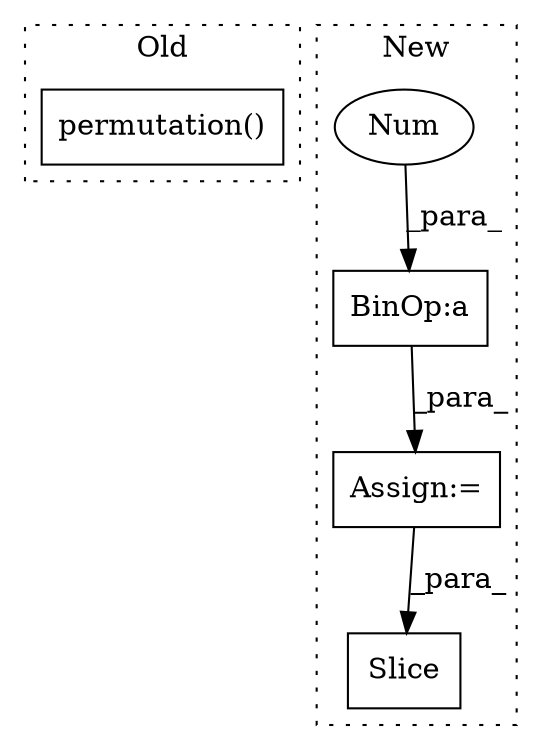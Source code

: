 digraph G {
subgraph cluster0 {
1 [label="permutation()" a="75" s="2895,2980" l="22,1" shape="box"];
label = "Old";
style="dotted";
}
subgraph cluster1 {
2 [label="Slice" a="80" s="3040" l="16" shape="box"];
3 [label="BinOp:a" a="82" s="2514" l="4" shape="box"];
4 [label="Num" a="76" s="2518" l="1" shape="ellipse"];
5 [label="Assign:=" a="68" s="2496" l="3" shape="box"];
label = "New";
style="dotted";
}
3 -> 5 [label="_para_"];
4 -> 3 [label="_para_"];
5 -> 2 [label="_para_"];
}